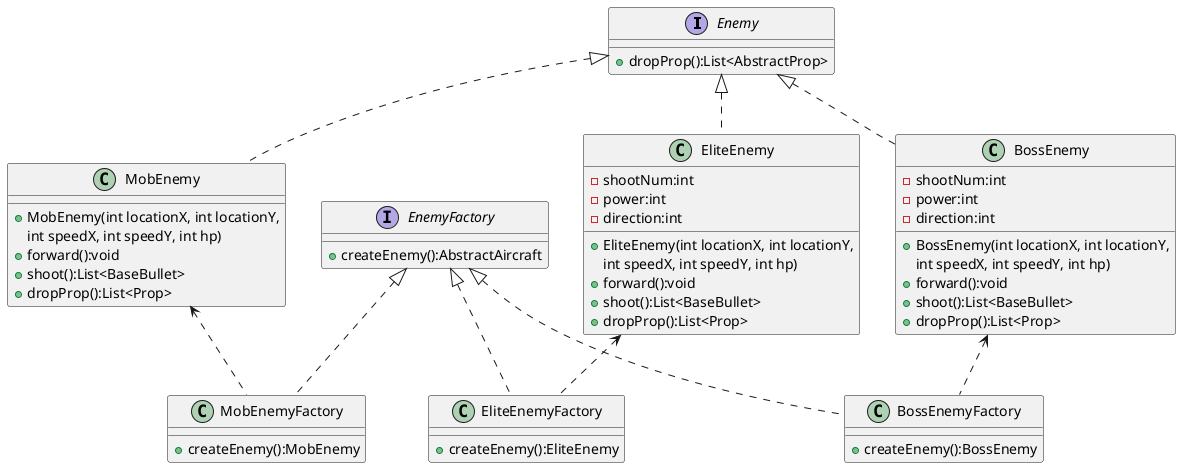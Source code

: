 @startuml EnemyFactory
'https://plantuml.com/class-diagram




interface Enemy{
    + dropProp():List<AbstractProp>
}

class MobEnemy {

    + MobEnemy(int locationX, int locationY,
        int speedX, int speedY, int hp)
    + forward():void
    + shoot():List<BaseBullet>
    + dropProp():List<Prop>
}

Enemy <|.. MobEnemy

class BossEnemy {
    - shootNum:int
    - power:int
    - direction:int

    + BossEnemy(int locationX, int locationY,
        int speedX, int speedY, int hp)
    + forward():void
    + shoot():List<BaseBullet>
    + dropProp():List<Prop>
}

Enemy <|.. BossEnemy


class EliteEnemy {
    - shootNum:int
    - power:int
    - direction:int

    + EliteEnemy(int locationX, int locationY,
        int speedX, int speedY, int hp)
    + forward():void
    + shoot():List<BaseBullet>
    + dropProp():List<Prop>
}
Enemy <|.. EliteEnemy


interface EnemyFactory {
    + createEnemy():AbstractAircraft
}

class EliteEnemyFactory {
    + createEnemy():EliteEnemy
}
EnemyFactory <|.. EliteEnemyFactory
EliteEnemy <.. EliteEnemyFactory

class BossEnemyFactory {
    + createEnemy():BossEnemy
}
EnemyFactory <|.. BossEnemyFactory
BossEnemy <.. BossEnemyFactory

class MobEnemyFactory {
    + createEnemy():MobEnemy
}
EnemyFactory <|.. MobEnemyFactory
MobEnemy <.. MobEnemyFactory

@enduml